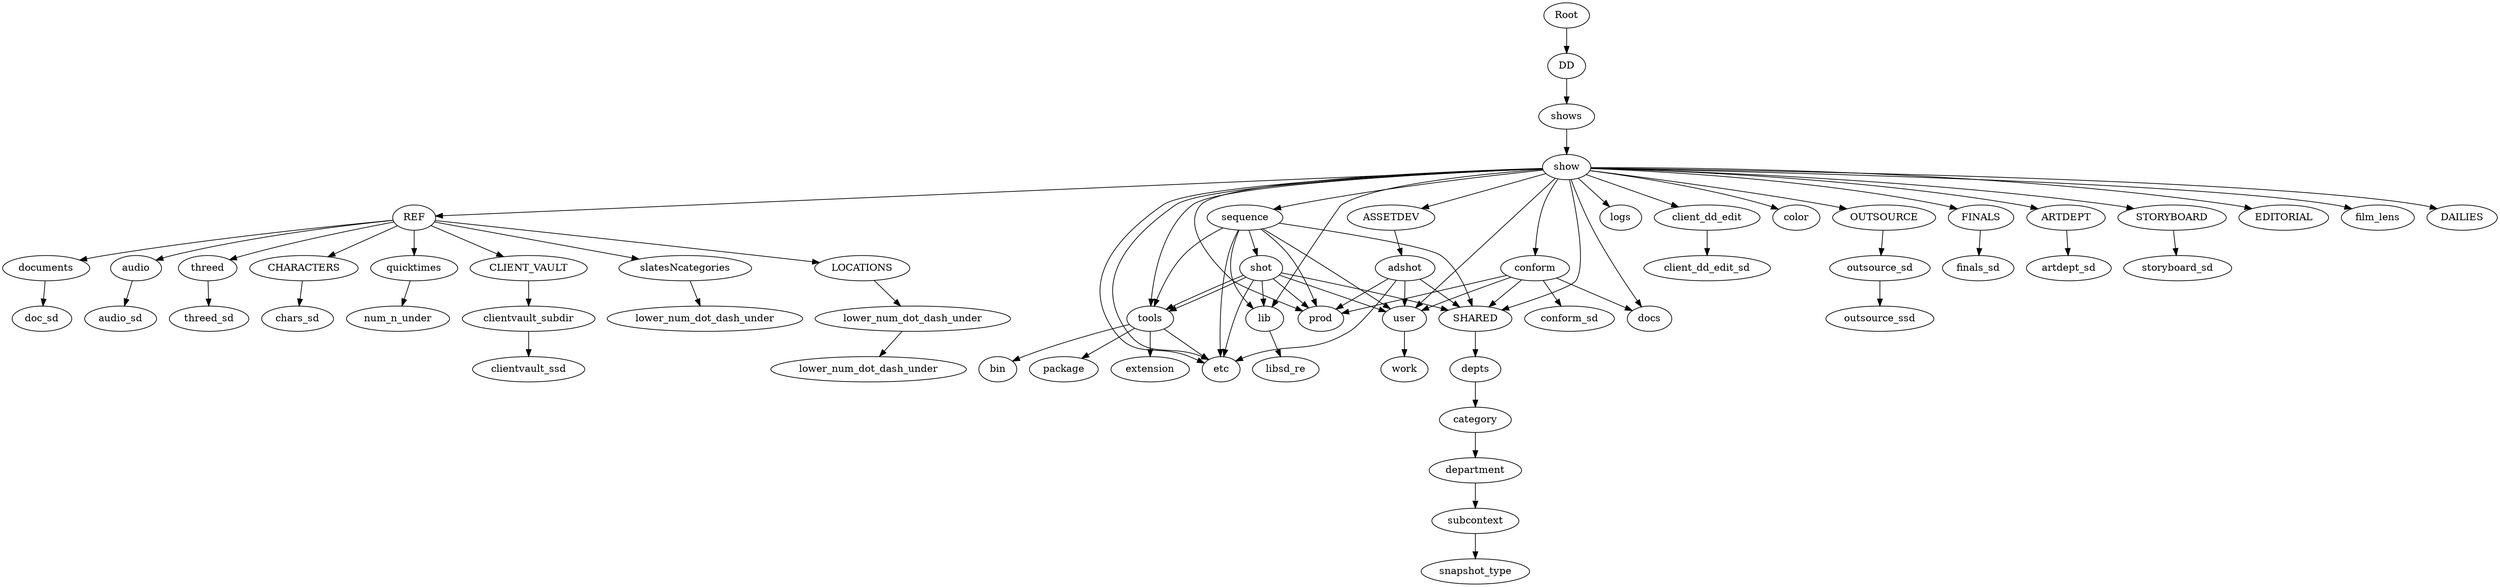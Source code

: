 digraph{
    
    0 [label="Root"]
    1 [label="DD"]
    2 [label="shows"]
    3 [label="show"]
    4 [label="REF"]
    5 [label="quicktimes"]
    6 [label="num_n_under"]
    7 [label="CLIENT_VAULT"]
    8 [label="clientvault_subdir"]
    9 [label="clientvault_ssd"]
    10 [label="slatesNcategories"]
    11 [label="lower_num_dot_dash_under"]
    12 [label="LOCATIONS"]
    13 [label="lower_num_dot_dash_under"]
    14 [label="lower_num_dot_dash_under"]
    15 [label="documents"]
    16 [label="doc_sd"]
    17 [label="audio"]
    18 [label="audio_sd"]
    19 [label="threed"]
    20 [label="threed_sd"]
    21 [label="CHARACTERS"]
    22 [label="chars_sd"]
    23 [label="tools"]
    24 [label="logs"]
    25 [label="package"]
    26 [label="extension"]
    27 [label="bin"]
    28 [label="etc"]
    29 [label="lib"]
    30 [label="libsd_re"]
    31 [label="prod"]
    32 [label="docs"]
    33 [label="user"]
    34 [label="work"]
    35 [label="SHARED"]
    36 [label="depts"]
    37 [label="category"]
    38 [label="department"]
    39 [label="subcontext"]
    40 [label="snapshot_type"]
    41 [label="ASSETDEV"]
    42 [label="adshot"]
    43 [label="client_dd_edit"]
    44 [label="client_dd_edit_sd"]
    45 [label="color"]
    46 [label="OUTSOURCE"]
    47 [label="outsource_sd"]
    48 [label="outsource_ssd"]
    49 [label="FINALS"]
    50 [label="finals_sd"]
    51 [label="conform"]
    52 [label="conform_sd"]
    53 [label="ARTDEPT"]
    54 [label="artdept_sd"]
    55 [label="STORYBOARD"]
    56 [label="storyboard_sd"]
    57 [label="EDITORIAL"]
    58 [label="film_lens"]
    59 [label="DAILIES"]
    60 [label="sequence"]
    61 [label="shot"]
    0->1
    1->2
    2->3
    3->60
    60->61
    35->36
    36->37
    37->38
    38->39
    39->40
    33->34
    4->7
    7->8
    8->9
    4->10
    10->11
    4->12
    12->13
    13->14
    4->15
    15->16
    4->17
    17->18
    4->19
    19->20
    4->21
    21->22
    4->5
    5->6
    23->25
    23->26
    23->27
    23->28
    3->23
    3->24
    3->28
    3->4
    3->28
    3->45
    3->33
    3->43
    43->44
    3->35
    3->29
    29->30
    3->31
    3->32
    3->46
    46->47
    47->48
    3->49
    49->50
    3->53
    53->54
    3->55
    55->56
    3->57
    3->58
    3->51
    3->41
    41->42
    3->59
    51->33
    51->35
    51->52
    51->32
    51->31
    60->28
    60->23
    60->33
    60->35
    60->29
    60->31
    61->23
    61->28
    61->35
    61->33
    61->29
    61->31
    61->23
    42->28
    42->35
    42->33
    42->31
} 